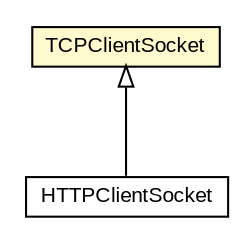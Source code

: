 #!/usr/local/bin/dot
#
# Class diagram 
# Generated by UMLGraph version 5.3 (http://www.umlgraph.org/)
#

digraph G {
	edge [fontname="arial",fontsize=10,labelfontname="arial",labelfontsize=10];
	node [fontname="arial",fontsize=10,shape=plaintext];
	nodesep=0.25;
	ranksep=0.5;
	// context.arch.comm.protocol.TCPClientSocket
	c25870 [label=<<table title="context.arch.comm.protocol.TCPClientSocket" border="0" cellborder="1" cellspacing="0" cellpadding="2" port="p" bgcolor="lemonChiffon" href="./TCPClientSocket.html">
		<tr><td><table border="0" cellspacing="0" cellpadding="1">
<tr><td align="center" balign="center"> TCPClientSocket </td></tr>
		</table></td></tr>
		</table>>, fontname="arial", fontcolor="black", fontsize=10.0];
	// context.arch.comm.protocol.HTTPClientSocket
	c25878 [label=<<table title="context.arch.comm.protocol.HTTPClientSocket" border="0" cellborder="1" cellspacing="0" cellpadding="2" port="p" href="./HTTPClientSocket.html">
		<tr><td><table border="0" cellspacing="0" cellpadding="1">
<tr><td align="center" balign="center"> HTTPClientSocket </td></tr>
		</table></td></tr>
		</table>>, fontname="arial", fontcolor="black", fontsize=10.0];
	//context.arch.comm.protocol.HTTPClientSocket extends context.arch.comm.protocol.TCPClientSocket
	c25870:p -> c25878:p [dir=back,arrowtail=empty];
}

